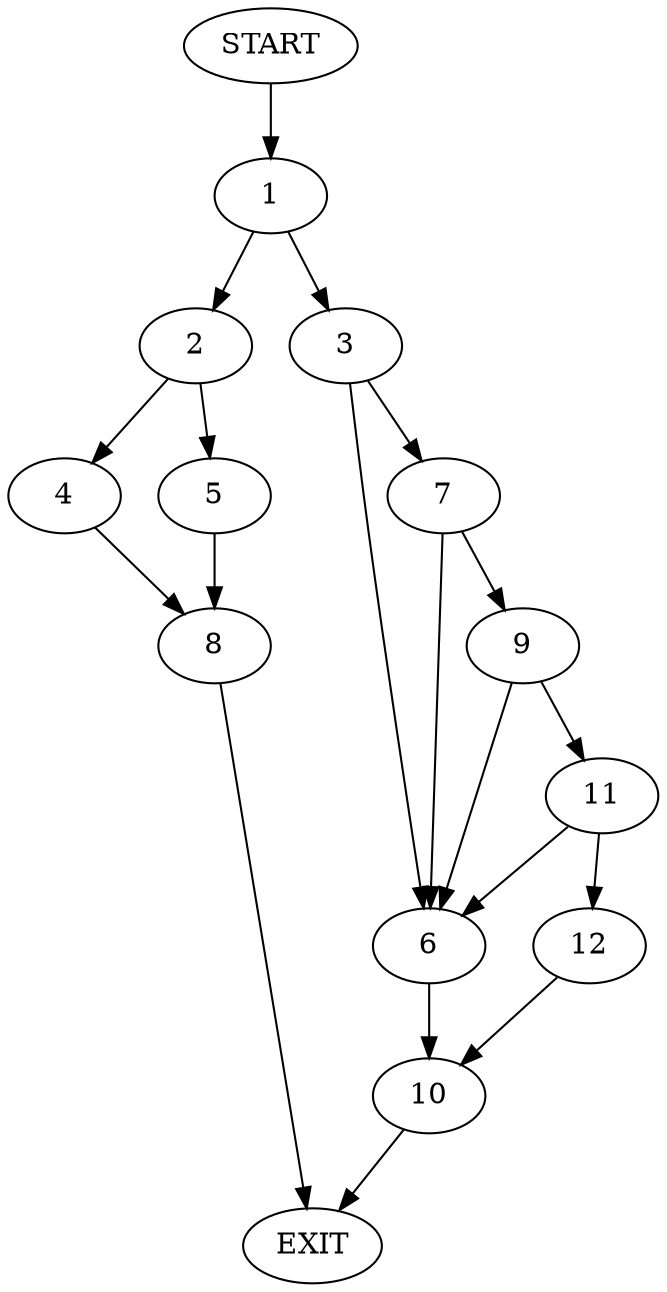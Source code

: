digraph {
0 [label="START"]
13 [label="EXIT"]
0 -> 1
1 -> 2
1 -> 3
2 -> 4
2 -> 5
3 -> 6
3 -> 7
4 -> 8
5 -> 8
8 -> 13
7 -> 6
7 -> 9
6 -> 10
9 -> 6
9 -> 11
11 -> 6
11 -> 12
12 -> 10
10 -> 13
}
